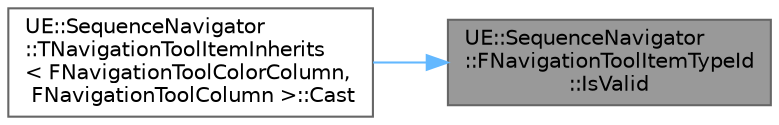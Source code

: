 digraph "UE::SequenceNavigator::FNavigationToolItemTypeId::IsValid"
{
 // INTERACTIVE_SVG=YES
 // LATEX_PDF_SIZE
  bgcolor="transparent";
  edge [fontname=Helvetica,fontsize=10,labelfontname=Helvetica,labelfontsize=10];
  node [fontname=Helvetica,fontsize=10,shape=box,height=0.2,width=0.4];
  rankdir="RL";
  Node1 [id="Node000001",label="UE::SequenceNavigator\l::FNavigationToolItemTypeId\l::IsValid",height=0.2,width=0.4,color="gray40", fillcolor="grey60", style="filled", fontcolor="black",tooltip=" "];
  Node1 -> Node2 [id="edge1_Node000001_Node000002",dir="back",color="steelblue1",style="solid",tooltip=" "];
  Node2 [id="Node000002",label="UE::SequenceNavigator\l::TNavigationToolItemInherits\l\< FNavigationToolColorColumn,\l FNavigationToolColumn \>::Cast",height=0.2,width=0.4,color="grey40", fillcolor="white", style="filled",URL="$d1/dae/classUE_1_1SequenceNavigator_1_1TNavigationToolItemInherits.html#ac4e644c91b582c6e8b75ae92a9306ad5",tooltip=" "];
}
